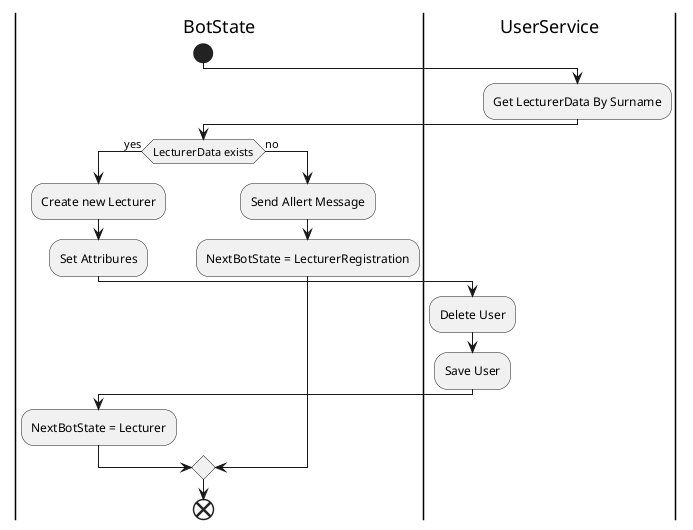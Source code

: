 @startuml
|BotState|
start;
|UserService|
:Get LecturerData By Surname;
|BotState|
if (LecturerData exists) then (yes)
:Create new Lecturer;
:Set Attribures;
|UserService|
:Delete User;
:Save User;
|BotState|
:NextBotState = Lecturer;
else (no)
:Send Allert Message;
:NextBotState = LecturerRegistration;
endif;
end;
@enduml